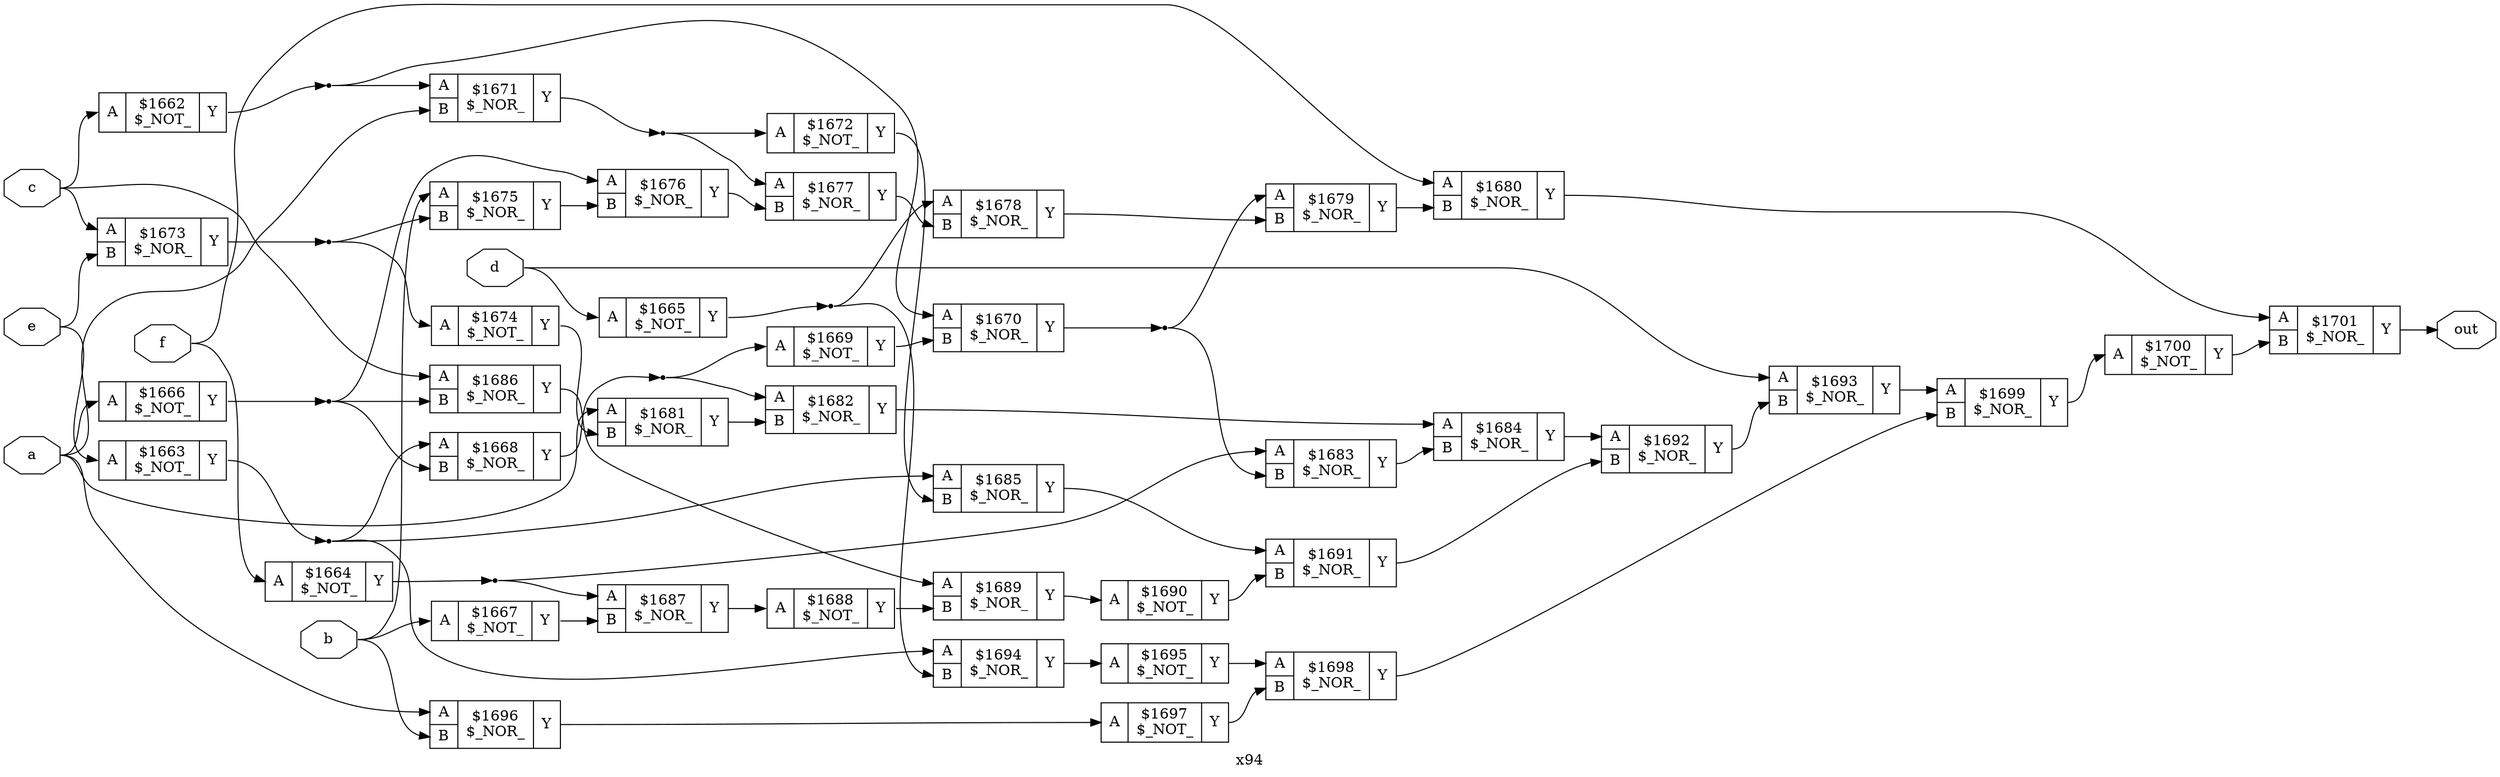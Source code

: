 digraph "x94" {
label="x94";
rankdir="LR";
remincross=true;
n40 [ shape=octagon, label="a", color="black", fontcolor="black" ];
n41 [ shape=octagon, label="b", color="black", fontcolor="black" ];
n42 [ shape=octagon, label="c", color="black", fontcolor="black" ];
n43 [ shape=octagon, label="d", color="black", fontcolor="black" ];
n44 [ shape=octagon, label="e", color="black", fontcolor="black" ];
n45 [ shape=octagon, label="f", color="black", fontcolor="black" ];
n46 [ shape=octagon, label="out", color="black", fontcolor="black" ];
c49 [ shape=record, label="{{<p47> A}|$1662\n$_NOT_|{<p48> Y}}" ];
c50 [ shape=record, label="{{<p47> A}|$1663\n$_NOT_|{<p48> Y}}" ];
c51 [ shape=record, label="{{<p47> A}|$1664\n$_NOT_|{<p48> Y}}" ];
c52 [ shape=record, label="{{<p47> A}|$1665\n$_NOT_|{<p48> Y}}" ];
c53 [ shape=record, label="{{<p47> A}|$1666\n$_NOT_|{<p48> Y}}" ];
c54 [ shape=record, label="{{<p47> A}|$1667\n$_NOT_|{<p48> Y}}" ];
c56 [ shape=record, label="{{<p47> A|<p55> B}|$1668\n$_NOR_|{<p48> Y}}" ];
c57 [ shape=record, label="{{<p47> A}|$1669\n$_NOT_|{<p48> Y}}" ];
c58 [ shape=record, label="{{<p47> A|<p55> B}|$1670\n$_NOR_|{<p48> Y}}" ];
c59 [ shape=record, label="{{<p47> A|<p55> B}|$1671\n$_NOR_|{<p48> Y}}" ];
c60 [ shape=record, label="{{<p47> A}|$1672\n$_NOT_|{<p48> Y}}" ];
c61 [ shape=record, label="{{<p47> A|<p55> B}|$1673\n$_NOR_|{<p48> Y}}" ];
c62 [ shape=record, label="{{<p47> A}|$1674\n$_NOT_|{<p48> Y}}" ];
c63 [ shape=record, label="{{<p47> A|<p55> B}|$1675\n$_NOR_|{<p48> Y}}" ];
c64 [ shape=record, label="{{<p47> A|<p55> B}|$1676\n$_NOR_|{<p48> Y}}" ];
c65 [ shape=record, label="{{<p47> A|<p55> B}|$1677\n$_NOR_|{<p48> Y}}" ];
c66 [ shape=record, label="{{<p47> A|<p55> B}|$1678\n$_NOR_|{<p48> Y}}" ];
c67 [ shape=record, label="{{<p47> A|<p55> B}|$1679\n$_NOR_|{<p48> Y}}" ];
c68 [ shape=record, label="{{<p47> A|<p55> B}|$1680\n$_NOR_|{<p48> Y}}" ];
c69 [ shape=record, label="{{<p47> A|<p55> B}|$1681\n$_NOR_|{<p48> Y}}" ];
c70 [ shape=record, label="{{<p47> A|<p55> B}|$1682\n$_NOR_|{<p48> Y}}" ];
c71 [ shape=record, label="{{<p47> A|<p55> B}|$1683\n$_NOR_|{<p48> Y}}" ];
c72 [ shape=record, label="{{<p47> A|<p55> B}|$1684\n$_NOR_|{<p48> Y}}" ];
c73 [ shape=record, label="{{<p47> A|<p55> B}|$1685\n$_NOR_|{<p48> Y}}" ];
c74 [ shape=record, label="{{<p47> A|<p55> B}|$1686\n$_NOR_|{<p48> Y}}" ];
c75 [ shape=record, label="{{<p47> A|<p55> B}|$1687\n$_NOR_|{<p48> Y}}" ];
c76 [ shape=record, label="{{<p47> A}|$1688\n$_NOT_|{<p48> Y}}" ];
c77 [ shape=record, label="{{<p47> A|<p55> B}|$1689\n$_NOR_|{<p48> Y}}" ];
c78 [ shape=record, label="{{<p47> A}|$1690\n$_NOT_|{<p48> Y}}" ];
c79 [ shape=record, label="{{<p47> A|<p55> B}|$1691\n$_NOR_|{<p48> Y}}" ];
c80 [ shape=record, label="{{<p47> A|<p55> B}|$1692\n$_NOR_|{<p48> Y}}" ];
c81 [ shape=record, label="{{<p47> A|<p55> B}|$1693\n$_NOR_|{<p48> Y}}" ];
c82 [ shape=record, label="{{<p47> A|<p55> B}|$1694\n$_NOR_|{<p48> Y}}" ];
c83 [ shape=record, label="{{<p47> A}|$1695\n$_NOT_|{<p48> Y}}" ];
c84 [ shape=record, label="{{<p47> A|<p55> B}|$1696\n$_NOR_|{<p48> Y}}" ];
c85 [ shape=record, label="{{<p47> A}|$1697\n$_NOT_|{<p48> Y}}" ];
c86 [ shape=record, label="{{<p47> A|<p55> B}|$1698\n$_NOR_|{<p48> Y}}" ];
c87 [ shape=record, label="{{<p47> A|<p55> B}|$1699\n$_NOR_|{<p48> Y}}" ];
c88 [ shape=record, label="{{<p47> A}|$1700\n$_NOT_|{<p48> Y}}" ];
c89 [ shape=record, label="{{<p47> A|<p55> B}|$1701\n$_NOR_|{<p48> Y}}" ];
n1 [ shape=point ];
c51:p48:e -> n1:w [color="black", label=""];
n1:e -> c71:p47:w [color="black", label=""];
n1:e -> c75:p47:w [color="black", label=""];
n10 [ shape=point ];
c61:p48:e -> n10:w [color="black", label=""];
n10:e -> c62:p47:w [color="black", label=""];
n10:e -> c63:p55:w [color="black", label=""];
c62:p48:e -> c69:p55:w [color="black", label=""];
c63:p48:e -> c64:p55:w [color="black", label=""];
c64:p48:e -> c65:p55:w [color="black", label=""];
c65:p48:e -> c66:p55:w [color="black", label=""];
c66:p48:e -> c67:p55:w [color="black", label=""];
c67:p48:e -> c68:p55:w [color="black", label=""];
c68:p48:e -> c89:p47:w [color="black", label=""];
c69:p48:e -> c70:p55:w [color="black", label=""];
c70:p48:e -> c72:p47:w [color="black", label=""];
n2 [ shape=point ];
c52:p48:e -> n2:w [color="black", label=""];
n2:e -> c66:p47:w [color="black", label=""];
n2:e -> c82:p55:w [color="black", label=""];
c71:p48:e -> c72:p55:w [color="black", label=""];
c72:p48:e -> c80:p47:w [color="black", label=""];
c73:p48:e -> c79:p47:w [color="black", label=""];
c74:p48:e -> c77:p47:w [color="black", label=""];
c75:p48:e -> c76:p47:w [color="black", label=""];
c76:p48:e -> c77:p55:w [color="black", label=""];
c77:p48:e -> c78:p47:w [color="black", label=""];
c78:p48:e -> c79:p55:w [color="black", label=""];
c79:p48:e -> c80:p55:w [color="black", label=""];
c80:p48:e -> c81:p55:w [color="black", label=""];
n3 [ shape=point ];
c53:p48:e -> n3:w [color="black", label=""];
n3:e -> c56:p55:w [color="black", label=""];
n3:e -> c64:p47:w [color="black", label=""];
n3:e -> c74:p55:w [color="black", label=""];
c81:p48:e -> c87:p47:w [color="black", label=""];
c82:p48:e -> c83:p47:w [color="black", label=""];
c83:p48:e -> c86:p47:w [color="black", label=""];
c84:p48:e -> c85:p47:w [color="black", label=""];
c85:p48:e -> c86:p55:w [color="black", label=""];
c86:p48:e -> c87:p55:w [color="black", label=""];
c87:p48:e -> c88:p47:w [color="black", label=""];
c88:p48:e -> c89:p55:w [color="black", label=""];
n38 [ shape=point ];
c49:p48:e -> n38:w [color="black", label=""];
n38:e -> c58:p47:w [color="black", label=""];
n38:e -> c59:p47:w [color="black", label=""];
n39 [ shape=point ];
c50:p48:e -> n39:w [color="black", label=""];
n39:e -> c56:p47:w [color="black", label=""];
n39:e -> c73:p47:w [color="black", label=""];
n39:e -> c82:p47:w [color="black", label=""];
c54:p48:e -> c75:p55:w [color="black", label=""];
n40:e -> c53:p47:w [color="black", label=""];
n40:e -> c59:p55:w [color="black", label=""];
n40:e -> c69:p47:w [color="black", label=""];
n40:e -> c84:p47:w [color="black", label=""];
n41:e -> c54:p47:w [color="black", label=""];
n41:e -> c63:p47:w [color="black", label=""];
n41:e -> c84:p55:w [color="black", label=""];
n42:e -> c49:p47:w [color="black", label=""];
n42:e -> c61:p47:w [color="black", label=""];
n42:e -> c74:p47:w [color="black", label=""];
n43:e -> c52:p47:w [color="black", label=""];
n43:e -> c81:p47:w [color="black", label=""];
n44:e -> c50:p47:w [color="black", label=""];
n44:e -> c61:p55:w [color="black", label=""];
n45:e -> c51:p47:w [color="black", label=""];
n45:e -> c68:p47:w [color="black", label=""];
c89:p48:e -> n46:w [color="black", label=""];
n5 [ shape=point ];
c56:p48:e -> n5:w [color="black", label=""];
n5:e -> c57:p47:w [color="black", label=""];
n5:e -> c70:p47:w [color="black", label=""];
c57:p48:e -> c58:p55:w [color="black", label=""];
n7 [ shape=point ];
c58:p48:e -> n7:w [color="black", label=""];
n7:e -> c67:p47:w [color="black", label=""];
n7:e -> c71:p55:w [color="black", label=""];
n8 [ shape=point ];
c59:p48:e -> n8:w [color="black", label=""];
n8:e -> c60:p47:w [color="black", label=""];
n8:e -> c65:p47:w [color="black", label=""];
c60:p48:e -> c73:p55:w [color="black", label=""];
}
